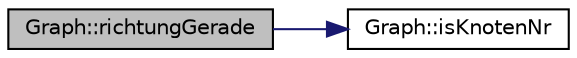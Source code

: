 digraph "Graph::richtungGerade"
{
 // LATEX_PDF_SIZE
  edge [fontname="Helvetica",fontsize="10",labelfontname="Helvetica",labelfontsize="10"];
  node [fontname="Helvetica",fontsize="10",shape=record];
  rankdir="LR";
  Node1 [label="Graph::richtungGerade",height=0.2,width=0.4,color="black", fillcolor="grey75", style="filled", fontcolor="black",tooltip=" "];
  Node1 -> Node2 [color="midnightblue",fontsize="10",style="solid",fontname="Helvetica"];
  Node2 [label="Graph::isKnotenNr",height=0.2,width=0.4,color="black", fillcolor="white", style="filled",URL="$class_graph.html#aa0f7d444897eb2bf3c90de17031e4325",tooltip=" "];
}
